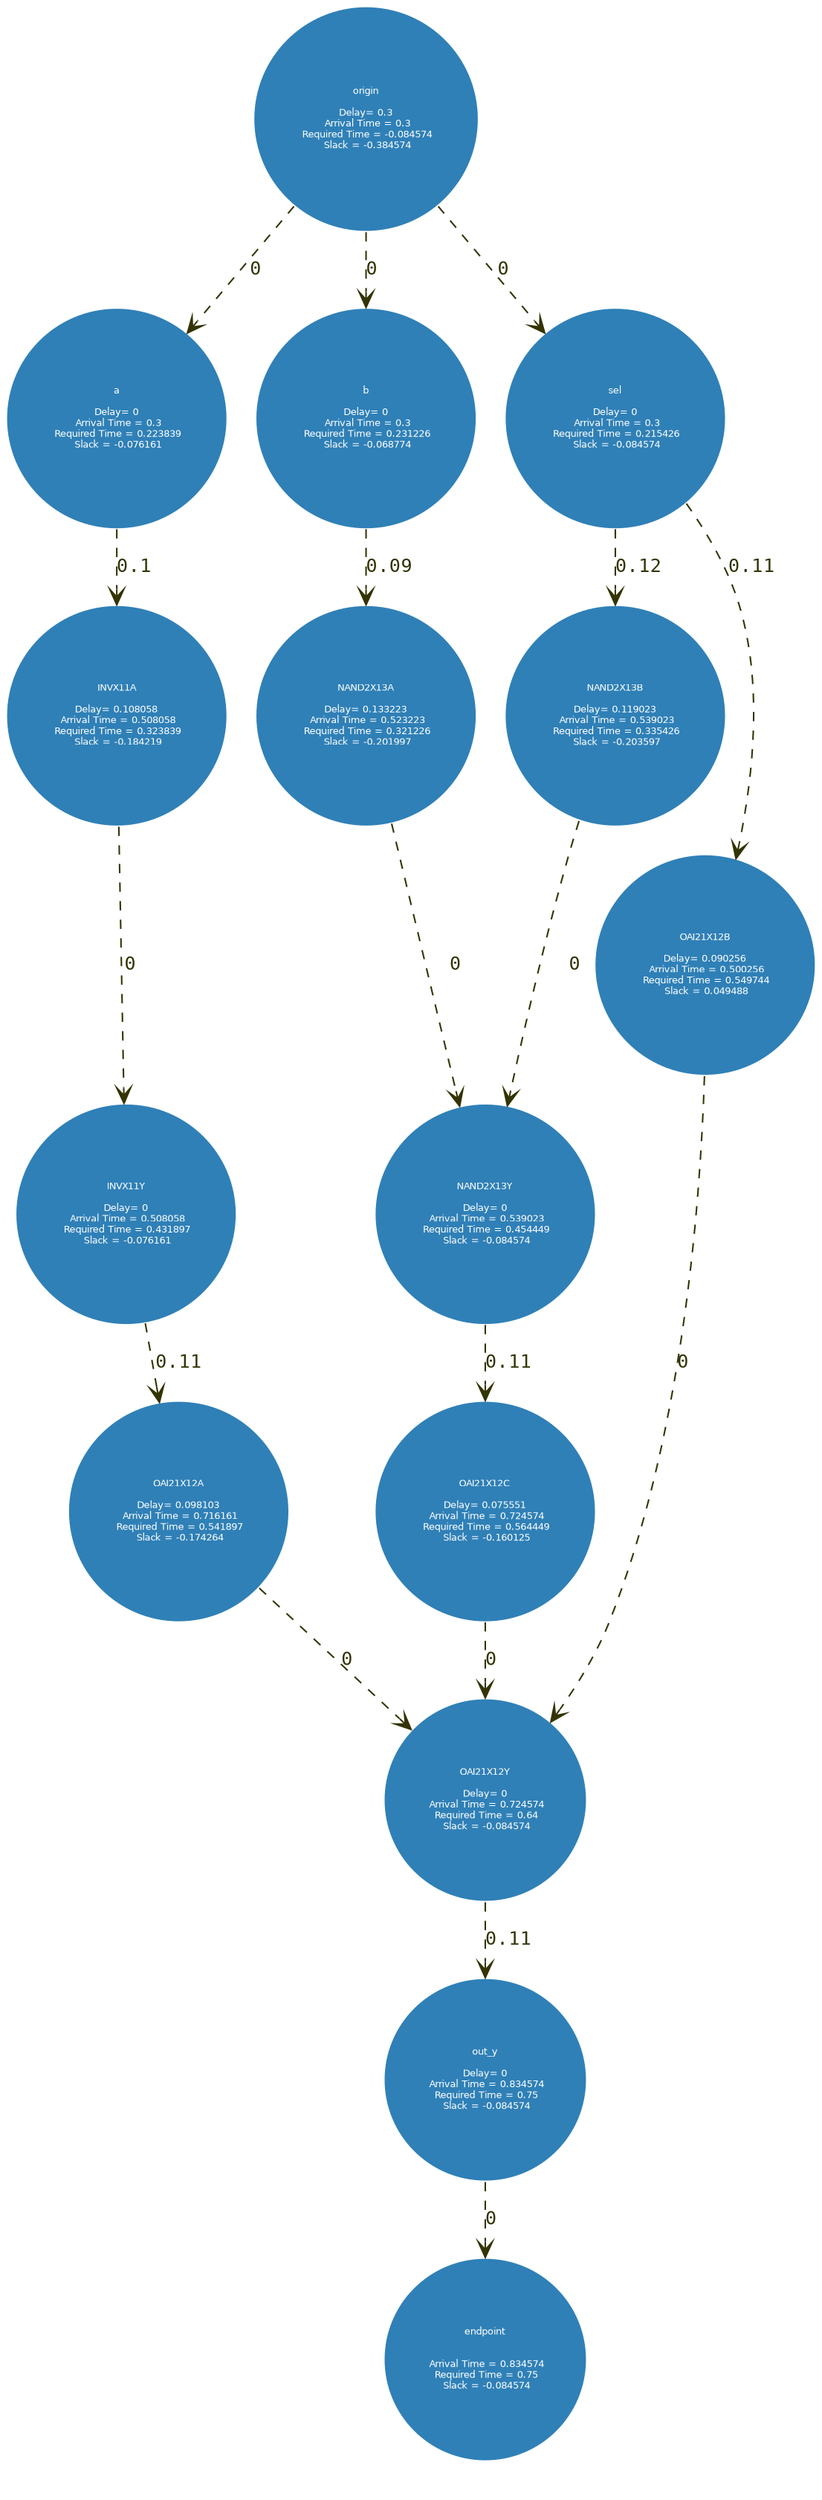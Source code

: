 // Graph
digraph {
	graph [bgcolor="#ffffff" fontcolor=white fontsize=12 label="Graph"]
	node [color=white fillcolor="#2F80B7" fontcolor=white fontname=Helvetica fontsize=6 radius=2 shape=circle style=filled]
	edge [arrowhead=open color="#33333" fontcolor="#33333" fontname=Courier fontsize=12 style=dashed]
	origin [label="origin

Delay= 0.3
 Arrival Time = 0.3
 Required Time = -0.084574
 Slack = -0.384574"]
	a [label="a

Delay= 0
 Arrival Time = 0.3
 Required Time = 0.223839
 Slack = -0.076161"]
	INVX11A [label="INVX11A

Delay= 0.108058
 Arrival Time = 0.508058
 Required Time = 0.323839
 Slack = -0.184219"]
	INVX11Y [label="INVX11Y

Delay= 0
 Arrival Time = 0.508058
 Required Time = 0.431897
 Slack = -0.076161"]
	OAI21X12A [label="OAI21X12A

Delay= 0.098103
 Arrival Time = 0.716161
 Required Time = 0.541897
 Slack = -0.174264"]
	b [label="b

Delay= 0
 Arrival Time = 0.3
 Required Time = 0.231226
 Slack = -0.068774"]
	NAND2X13A [label="NAND2X13A

Delay= 0.133223
 Arrival Time = 0.523223
 Required Time = 0.321226
 Slack = -0.201997"]
	sel [label="sel

Delay= 0
 Arrival Time = 0.3
 Required Time = 0.215426
 Slack = -0.084574"]
	NAND2X13B [label="NAND2X13B

Delay= 0.119023
 Arrival Time = 0.539023
 Required Time = 0.335426
 Slack = -0.203597"]
	NAND2X13Y [label="NAND2X13Y

Delay= 0
 Arrival Time = 0.539023
 Required Time = 0.454449
 Slack = -0.084574"]
	OAI21X12C [label="OAI21X12C

Delay= 0.075551
 Arrival Time = 0.724574
 Required Time = 0.564449
 Slack = -0.160125"]
	OAI21X12B [label="OAI21X12B

Delay= 0.090256
 Arrival Time = 0.500256
 Required Time = 0.549744
 Slack = 0.049488"]
	OAI21X12Y [label="OAI21X12Y

Delay= 0
 Arrival Time = 0.724574
 Required Time = 0.64
 Slack = -0.084574"]
	out_y [label="out_y

Delay= 0
 Arrival Time = 0.834574
 Required Time = 0.75
 Slack = -0.084574"]
	endpoint [label="endpoint


 Arrival Time = 0.834574
 Required Time = 0.75
 Slack = -0.084574"]
		origin -> a [label=0]
		origin -> b [label=0]
		origin -> sel [label=0]
		a -> INVX11A [label=0.1]
		OAI21X12Y -> out_y [label=0.11]
		NAND2X13Y -> OAI21X12C [label=0.11]
		INVX11A -> INVX11Y [label=0]
		OAI21X12A -> OAI21X12Y [label=0]
		b -> NAND2X13A [label=0.09]
		INVX11Y -> OAI21X12A [label=0.11]
		NAND2X13A -> NAND2X13Y [label=0]
		NAND2X13B -> NAND2X13Y [label=0]
		sel -> NAND2X13B [label=0.12]
		sel -> OAI21X12B [label=0.11]
		out_y -> endpoint [label=0]
		OAI21X12B -> OAI21X12Y [label=0]
		OAI21X12C -> OAI21X12Y [label=0]
}
